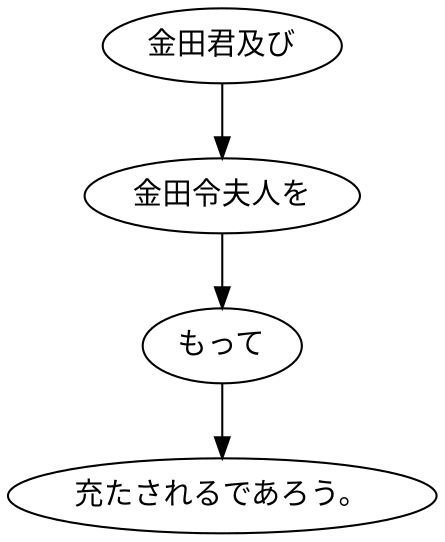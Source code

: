 digraph graph7409 {
	node0 [label="金田君及び"];
	node1 [label="金田令夫人を"];
	node2 [label="もって"];
	node3 [label="充たされるであろう。"];
	node0 -> node1;
	node1 -> node2;
	node2 -> node3;
}
